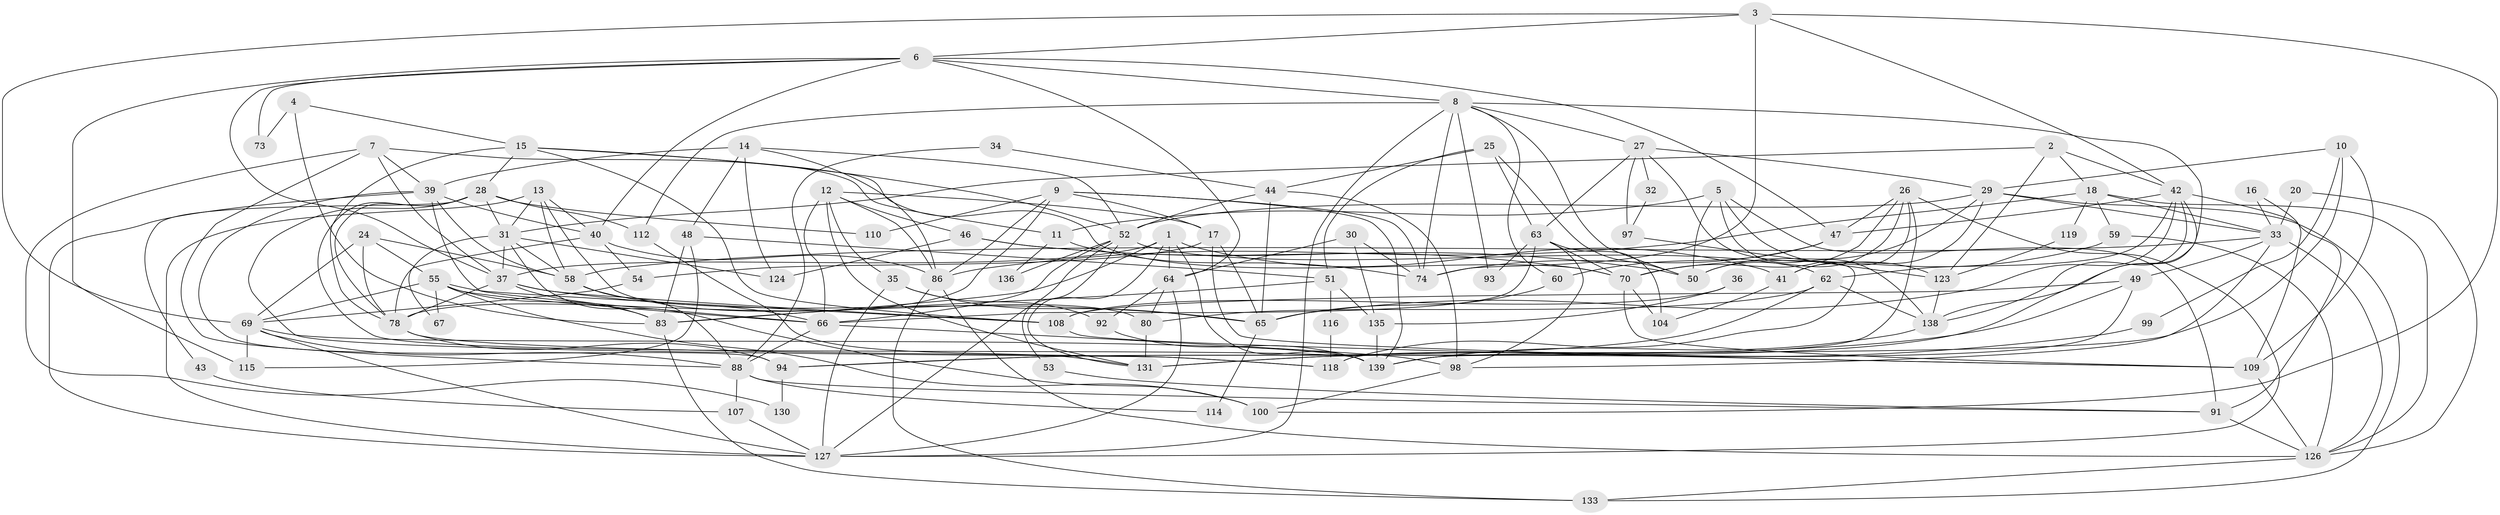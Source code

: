 // Generated by graph-tools (version 1.1) at 2025/24/03/03/25 07:24:01]
// undirected, 97 vertices, 239 edges
graph export_dot {
graph [start="1"]
  node [color=gray90,style=filled];
  1 [super="+140"];
  2;
  3 [super="+21"];
  4;
  5 [super="+145"];
  6 [super="+81"];
  7 [super="+117"];
  8 [super="+61"];
  9 [super="+22"];
  10;
  11;
  12 [super="+144"];
  13 [super="+19"];
  14 [super="+143"];
  15 [super="+23"];
  16;
  17 [super="+56"];
  18;
  20;
  24;
  25;
  26;
  27 [super="+90"];
  28 [super="+68"];
  29 [super="+85"];
  30;
  31 [super="+101"];
  32;
  33 [super="+45"];
  34;
  35;
  36;
  37 [super="+38"];
  39 [super="+113"];
  40 [super="+102"];
  41;
  42 [super="+111"];
  43;
  44 [super="+77"];
  46 [super="+146"];
  47 [super="+57"];
  48 [super="+103"];
  49;
  50 [super="+75"];
  51 [super="+106"];
  52 [super="+120"];
  53;
  54;
  55 [super="+122"];
  58 [super="+76"];
  59;
  60 [super="+125"];
  62 [super="+71"];
  63 [super="+141"];
  64 [super="+121"];
  65 [super="+95"];
  66 [super="+72"];
  67;
  69 [super="+79"];
  70 [super="+84"];
  73;
  74 [super="+105"];
  78 [super="+82"];
  80 [super="+96"];
  83 [super="+87"];
  86 [super="+134"];
  88 [super="+89"];
  91;
  92;
  93;
  94;
  97;
  98;
  99;
  100;
  104;
  107;
  108 [super="+137"];
  109;
  110;
  112;
  114;
  115;
  116;
  118 [super="+128"];
  119;
  123;
  124;
  126 [super="+132"];
  127 [super="+129"];
  130;
  131 [super="+147"];
  133;
  135;
  136;
  138;
  139 [super="+142"];
  1 -- 83;
  1 -- 139;
  1 -- 64;
  1 -- 131;
  1 -- 41;
  1 -- 37 [weight=2];
  2 -- 123;
  2 -- 18;
  2 -- 42;
  2 -- 31;
  3 -- 100;
  3 -- 6;
  3 -- 42;
  3 -- 69;
  3 -- 74;
  4 -- 83;
  4 -- 15;
  4 -- 73;
  5 -- 11;
  5 -- 123;
  5 -- 138;
  5 -- 91;
  5 -- 50;
  6 -- 37;
  6 -- 115;
  6 -- 73;
  6 -- 47;
  6 -- 8;
  6 -- 64;
  6 -- 40;
  7 -- 11;
  7 -- 39;
  7 -- 88;
  7 -- 130;
  7 -- 37;
  8 -- 112;
  8 -- 74;
  8 -- 93;
  8 -- 138;
  8 -- 60;
  8 -- 127;
  8 -- 27;
  8 -- 50;
  9 -- 86;
  9 -- 78;
  9 -- 110;
  9 -- 74;
  9 -- 139;
  9 -- 17;
  10 -- 109;
  10 -- 29;
  10 -- 99;
  10 -- 139;
  11 -- 136;
  11 -- 74;
  12 -- 35;
  12 -- 46;
  12 -- 131;
  12 -- 66;
  12 -- 86;
  12 -- 17;
  13 -- 58;
  13 -- 40;
  13 -- 80;
  13 -- 127;
  13 -- 31;
  14 -- 48;
  14 -- 124;
  14 -- 39;
  14 -- 86;
  14 -- 52;
  15 -- 108;
  15 -- 52;
  15 -- 28;
  15 -- 70;
  15 -- 78;
  16 -- 33;
  16 -- 109;
  17 -- 109;
  17 -- 65;
  17 -- 54;
  18 -- 59;
  18 -- 33;
  18 -- 119;
  18 -- 126;
  18 -- 86;
  20 -- 126;
  20 -- 33;
  24 -- 69;
  24 -- 55;
  24 -- 58;
  24 -- 78;
  25 -- 44;
  25 -- 50;
  25 -- 51;
  25 -- 63;
  26 -- 50;
  26 -- 47;
  26 -- 41;
  26 -- 70;
  26 -- 118;
  26 -- 127;
  27 -- 118;
  27 -- 29;
  27 -- 32;
  27 -- 97;
  27 -- 63;
  28 -- 112;
  28 -- 118;
  28 -- 78;
  28 -- 43;
  28 -- 139;
  28 -- 110;
  28 -- 31;
  29 -- 50;
  29 -- 52;
  29 -- 133;
  29 -- 41;
  29 -- 33;
  30 -- 135;
  30 -- 64;
  30 -- 74;
  31 -- 100;
  31 -- 67;
  31 -- 37;
  31 -- 58;
  31 -- 124;
  32 -- 97;
  33 -- 126;
  33 -- 49;
  33 -- 98;
  33 -- 58;
  34 -- 44;
  34 -- 88;
  35 -- 92;
  35 -- 65;
  35 -- 127;
  36 -- 108;
  36 -- 135;
  37 -- 108;
  37 -- 83;
  37 -- 78;
  37 -- 65;
  39 -- 127;
  39 -- 40;
  39 -- 58;
  39 -- 94;
  39 -- 66;
  40 -- 54;
  40 -- 78;
  40 -- 86;
  41 -- 104;
  42 -- 131;
  42 -- 138;
  42 -- 91;
  42 -- 62;
  42 -- 47;
  42 -- 65;
  43 -- 107;
  44 -- 98;
  44 -- 52;
  44 -- 65;
  46 -- 70;
  46 -- 50;
  46 -- 124;
  47 -- 60;
  47 -- 74;
  48 -- 51;
  48 -- 115;
  48 -- 83;
  49 -- 94;
  49 -- 139;
  49 -- 108;
  51 -- 135;
  51 -- 116;
  51 -- 83;
  52 -- 53;
  52 -- 62;
  52 -- 66;
  52 -- 136;
  52 -- 127;
  53 -- 91;
  54 -- 69;
  55 -- 66;
  55 -- 67;
  55 -- 100;
  55 -- 108;
  55 -- 69;
  55 -- 83;
  58 -- 66;
  58 -- 88;
  59 -- 126;
  59 -- 70;
  60 -- 65;
  62 -- 138;
  62 -- 94;
  62 -- 80;
  63 -- 70;
  63 -- 66;
  63 -- 98;
  63 -- 104;
  63 -- 93;
  64 -- 80;
  64 -- 92;
  64 -- 127;
  65 -- 114;
  66 -- 98;
  66 -- 88;
  69 -- 88;
  69 -- 115;
  69 -- 139;
  69 -- 127;
  70 -- 109;
  70 -- 104;
  78 -- 118;
  78 -- 94;
  80 -- 131;
  83 -- 133;
  86 -- 133;
  86 -- 126;
  88 -- 91;
  88 -- 107;
  88 -- 114;
  91 -- 126;
  92 -- 139;
  94 -- 130;
  97 -- 123;
  98 -- 100;
  99 -- 131 [weight=2];
  107 -- 127;
  108 -- 109;
  109 -- 126;
  112 -- 131;
  116 -- 118;
  119 -- 123;
  123 -- 138;
  126 -- 133;
  135 -- 139;
  138 -- 139;
}
